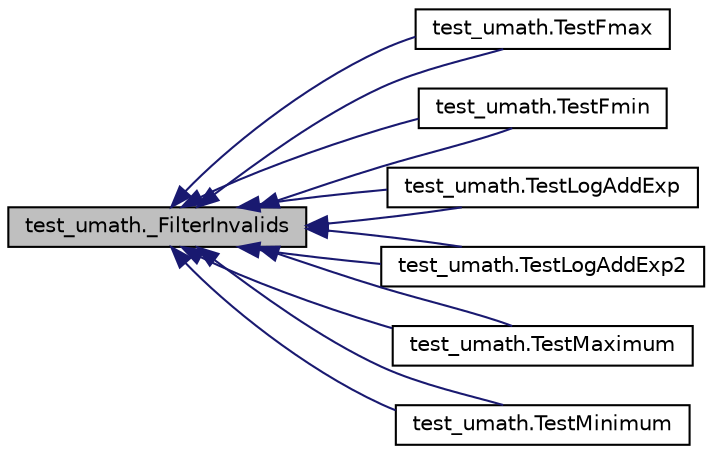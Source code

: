 digraph "test_umath._FilterInvalids"
{
 // LATEX_PDF_SIZE
  edge [fontname="Helvetica",fontsize="10",labelfontname="Helvetica",labelfontsize="10"];
  node [fontname="Helvetica",fontsize="10",shape=record];
  rankdir="LR";
  Node1 [label="test_umath._FilterInvalids",height=0.2,width=0.4,color="black", fillcolor="grey75", style="filled", fontcolor="black",tooltip=" "];
  Node1 -> Node2 [dir="back",color="midnightblue",fontsize="10",style="solid",fontname="Helvetica"];
  Node2 [label="test_umath.TestFmax",height=0.2,width=0.4,color="black", fillcolor="white", style="filled",URL="$classtest__umath_1_1TestFmax.html",tooltip=" "];
  Node1 -> Node2 [dir="back",color="midnightblue",fontsize="10",style="solid",fontname="Helvetica"];
  Node1 -> Node3 [dir="back",color="midnightblue",fontsize="10",style="solid",fontname="Helvetica"];
  Node3 [label="test_umath.TestFmin",height=0.2,width=0.4,color="black", fillcolor="white", style="filled",URL="$classtest__umath_1_1TestFmin.html",tooltip=" "];
  Node1 -> Node3 [dir="back",color="midnightblue",fontsize="10",style="solid",fontname="Helvetica"];
  Node1 -> Node4 [dir="back",color="midnightblue",fontsize="10",style="solid",fontname="Helvetica"];
  Node4 [label="test_umath.TestLogAddExp",height=0.2,width=0.4,color="black", fillcolor="white", style="filled",URL="$classtest__umath_1_1TestLogAddExp.html",tooltip=" "];
  Node1 -> Node4 [dir="back",color="midnightblue",fontsize="10",style="solid",fontname="Helvetica"];
  Node1 -> Node5 [dir="back",color="midnightblue",fontsize="10",style="solid",fontname="Helvetica"];
  Node5 [label="test_umath.TestLogAddExp2",height=0.2,width=0.4,color="black", fillcolor="white", style="filled",URL="$classtest__umath_1_1TestLogAddExp2.html",tooltip=" "];
  Node1 -> Node5 [dir="back",color="midnightblue",fontsize="10",style="solid",fontname="Helvetica"];
  Node1 -> Node6 [dir="back",color="midnightblue",fontsize="10",style="solid",fontname="Helvetica"];
  Node6 [label="test_umath.TestMaximum",height=0.2,width=0.4,color="black", fillcolor="white", style="filled",URL="$classtest__umath_1_1TestMaximum.html",tooltip=" "];
  Node1 -> Node6 [dir="back",color="midnightblue",fontsize="10",style="solid",fontname="Helvetica"];
  Node1 -> Node7 [dir="back",color="midnightblue",fontsize="10",style="solid",fontname="Helvetica"];
  Node7 [label="test_umath.TestMinimum",height=0.2,width=0.4,color="black", fillcolor="white", style="filled",URL="$classtest__umath_1_1TestMinimum.html",tooltip=" "];
  Node1 -> Node7 [dir="back",color="midnightblue",fontsize="10",style="solid",fontname="Helvetica"];
}
